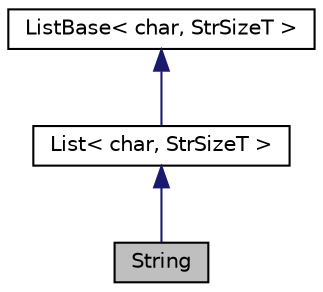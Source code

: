 digraph "String"
{
  edge [fontname="Helvetica",fontsize="10",labelfontname="Helvetica",labelfontsize="10"];
  node [fontname="Helvetica",fontsize="10",shape=record];
  Node0 [label="String",height=0.2,width=0.4,color="black", fillcolor="grey75", style="filled", fontcolor="black"];
  Node1 -> Node0 [dir="back",color="midnightblue",fontsize="10",style="solid",fontname="Helvetica"];
  Node1 [label="List\< char, StrSizeT \>",height=0.2,width=0.4,color="black", fillcolor="white", style="filled",URL="$classevo_1_1_list.html"];
  Node2 -> Node1 [dir="back",color="midnightblue",fontsize="10",style="solid",fontname="Helvetica"];
  Node2 [label="ListBase\< char, StrSizeT \>",height=0.2,width=0.4,color="black", fillcolor="white", style="filled",URL="$structevo_1_1_list_base.html"];
}

